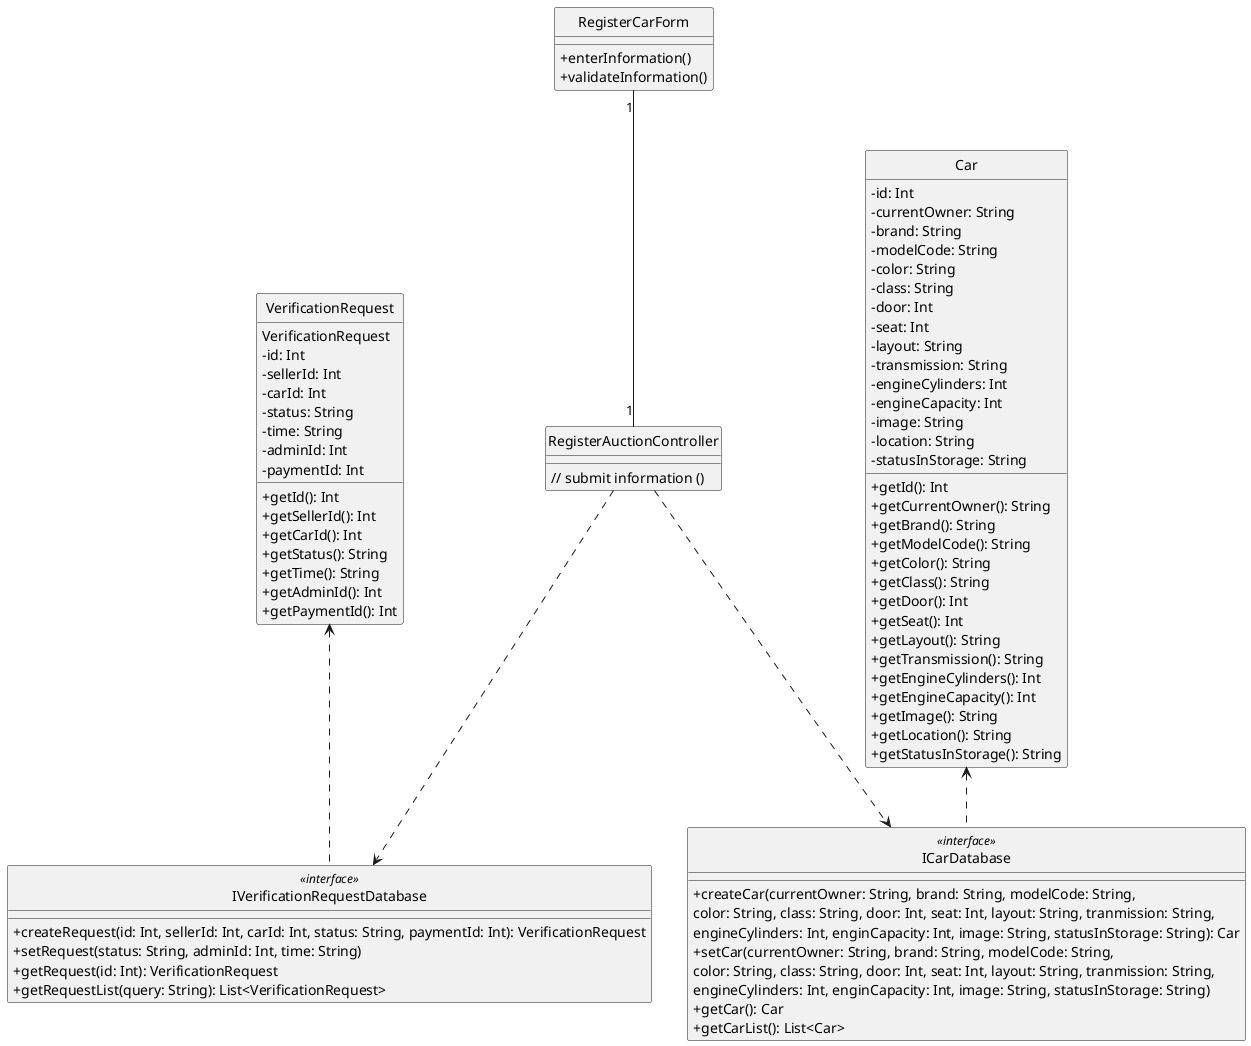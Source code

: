 @startuml register_car
hide circle
skinparam classAttributeIconSize 0


class RegisterCarForm {
  + enterInformation()
  + validateInformation()
}

class RegisterAuctionController {
  // submit information ()
}

class Car {
  - id: Int
  - currentOwner: String
  - brand: String
  - modelCode: String
  - color: String
  - class: String
  - door: Int
  - seat: Int
  - layout: String
  - transmission: String
  - engineCylinders: Int
  - engineCapacity: Int
  - image: String
  - location: String
  - statusInStorage: String
  + getId(): Int
  + getCurrentOwner(): String
  + getBrand(): String
  + getModelCode(): String
  + getColor(): String
  + getClass(): String
  + getDoor(): Int
  + getSeat(): Int
  + getLayout(): String
  + getTransmission(): String
  + getEngineCylinders(): Int
  + getEngineCapacity(): Int
  + getImage(): String
  + getLocation(): String
  + getStatusInStorage(): String
}

class ICarDatabase <<interface>> {
+ createCar(currentOwner: String, brand: String, modelCode: String,\ncolor: String, class: String, door: Int, seat: Int, layout: String, tranmission: String,\nengineCylinders: Int, enginCapacity: Int, image: String, statusInStorage: String): Car
+ setCar(currentOwner: String, brand: String, modelCode: String,\ncolor: String, class: String, door: Int, seat: Int, layout: String, tranmission: String,\nengineCylinders: Int, enginCapacity: Int, image: String, statusInStorage: String)
+ getCar(): Car
+ getCarList(): List<Car>
}

class IVerificationRequestDatabase <<interface>> {
+ createRequest(id: Int, sellerId: Int, carId: Int, status: String, paymentId: Int): VerificationRequest
+ setRequest(status: String, adminId: Int, time: String)
+ getRequest(id: Int): VerificationRequest
+ getRequestList(query: String): List<VerificationRequest>
}


class VerificationRequest {
VerificationRequest
- id: Int
- sellerId: Int
- carId: Int
- status: String
- time: String
- adminId: Int
- paymentId: Int
+ getId(): Int
+ getSellerId(): Int
+ getCarId(): Int
+ getStatus(): String
+ getTime(): String
+ getAdminId(): Int
+ getPaymentId(): Int
}

RegisterCarForm "1" -- "1" RegisterAuctionController
RegisterAuctionController ..> ICarDatabase
RegisterAuctionController ..> IVerificationRequestDatabase
ICarDatabase .u.> Car
IVerificationRequestDatabase .u.> VerificationRequest


@enduml